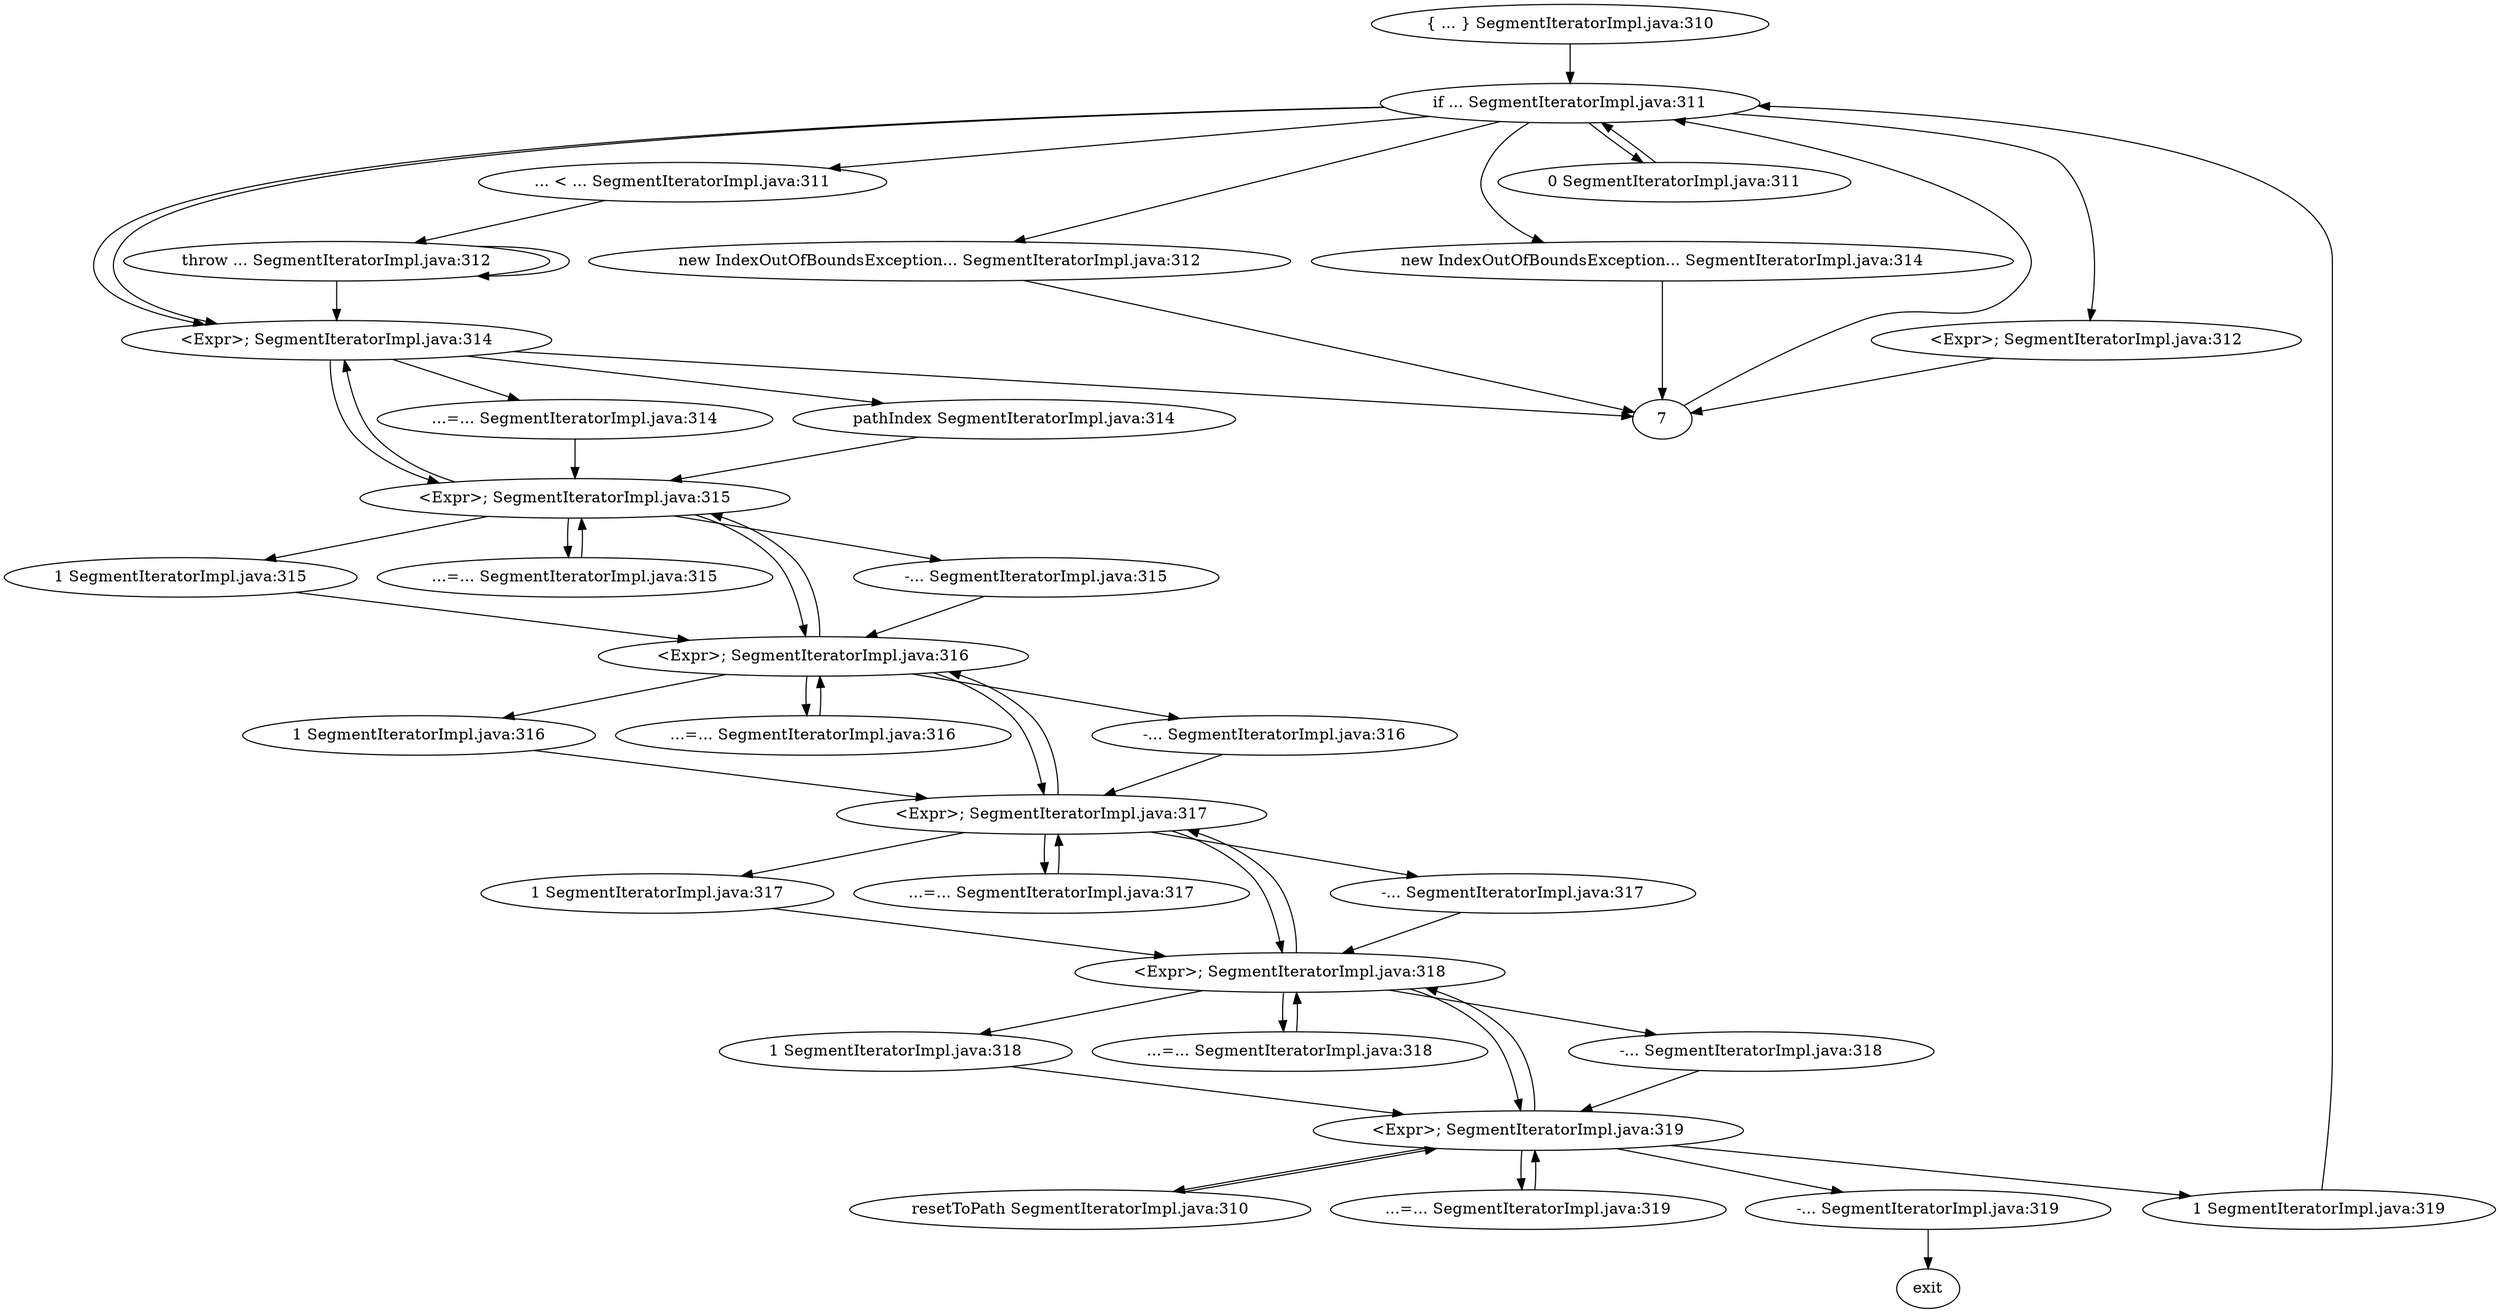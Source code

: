 digraph {"{ ... } SegmentIteratorImpl.java:310" -> "if ... SegmentIteratorImpl.java:311"
->
"<Expr>; SegmentIteratorImpl.java:314" -> "pathIndex SegmentIteratorImpl.java:314"
->
"<Expr>; SegmentIteratorImpl.java:315" -> "1 SegmentIteratorImpl.java:315"
->
"<Expr>; SegmentIteratorImpl.java:316" -> "1 SegmentIteratorImpl.java:316"
->
"<Expr>; SegmentIteratorImpl.java:317" -> "1 SegmentIteratorImpl.java:317"
->
"<Expr>; SegmentIteratorImpl.java:318" -> "1 SegmentIteratorImpl.java:318"
->
"<Expr>; SegmentIteratorImpl.java:319" -> "1 SegmentIteratorImpl.java:319"
->
"if ... SegmentIteratorImpl.java:311" -> "<Expr>; SegmentIteratorImpl.java:314"
-> "7"
"if ... SegmentIteratorImpl.java:311" -> "new IndexOutOfBoundsException... SegmentIteratorImpl.java:314"
-> "7"
"if ... SegmentIteratorImpl.java:311" -> "<Expr>; SegmentIteratorImpl.java:312"
-> "7"
"if ... SegmentIteratorImpl.java:311" -> "new IndexOutOfBoundsException... SegmentIteratorImpl.java:312"
-> "7"
->
"if ... SegmentIteratorImpl.java:311" -> "0 SegmentIteratorImpl.java:311"
->
"if ... SegmentIteratorImpl.java:311" -> "... < ... SegmentIteratorImpl.java:311"
->
"throw ... SegmentIteratorImpl.java:312" -> "throw ... SegmentIteratorImpl.java:312"
->
"<Expr>; SegmentIteratorImpl.java:314" -> "<Expr>; SegmentIteratorImpl.java:315"
->
"<Expr>; SegmentIteratorImpl.java:314" -> "...=... SegmentIteratorImpl.java:314"
->
"<Expr>; SegmentIteratorImpl.java:315" -> "<Expr>; SegmentIteratorImpl.java:316"
->
"<Expr>; SegmentIteratorImpl.java:315" -> "...=... SegmentIteratorImpl.java:315"
->
"<Expr>; SegmentIteratorImpl.java:315" -> "-... SegmentIteratorImpl.java:315"
->
"<Expr>; SegmentIteratorImpl.java:316" -> "<Expr>; SegmentIteratorImpl.java:317"
->
"<Expr>; SegmentIteratorImpl.java:316" -> "...=... SegmentIteratorImpl.java:316"
->
"<Expr>; SegmentIteratorImpl.java:316" -> "-... SegmentIteratorImpl.java:316"
->
"<Expr>; SegmentIteratorImpl.java:317" -> "<Expr>; SegmentIteratorImpl.java:318"
->
"<Expr>; SegmentIteratorImpl.java:317" -> "...=... SegmentIteratorImpl.java:317"
->
"<Expr>; SegmentIteratorImpl.java:317" -> "-... SegmentIteratorImpl.java:317"
->
"<Expr>; SegmentIteratorImpl.java:318" -> "<Expr>; SegmentIteratorImpl.java:319"
->
"<Expr>; SegmentIteratorImpl.java:318" -> "...=... SegmentIteratorImpl.java:318"
->
"<Expr>; SegmentIteratorImpl.java:318" -> "-... SegmentIteratorImpl.java:318"
->
"<Expr>; SegmentIteratorImpl.java:319" -> "resetToPath SegmentIteratorImpl.java:310"
->
"<Expr>; SegmentIteratorImpl.java:319" -> "...=... SegmentIteratorImpl.java:319"
->
"<Expr>; SegmentIteratorImpl.java:319" -> "-... SegmentIteratorImpl.java:319"
->
exit
}